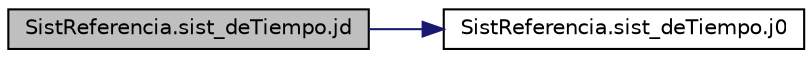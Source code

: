 digraph G
{
  edge [fontname="Helvetica",fontsize="10",labelfontname="Helvetica",labelfontsize="10"];
  node [fontname="Helvetica",fontsize="10",shape=record];
  rankdir="LR";
  Node1 [label="SistReferencia.sist_deTiempo.jd",height=0.2,width=0.4,color="black", fillcolor="grey75", style="filled" fontcolor="black"];
  Node1 -> Node2 [color="midnightblue",fontsize="10",style="solid"];
  Node2 [label="SistReferencia.sist_deTiempo.j0",height=0.2,width=0.4,color="black", fillcolor="white", style="filled",URL="$namespace_sist_referencia_1_1sist__de_tiempo.html#ae2039dacf6ec7bd9234fe7fdd50fa498"];
}
